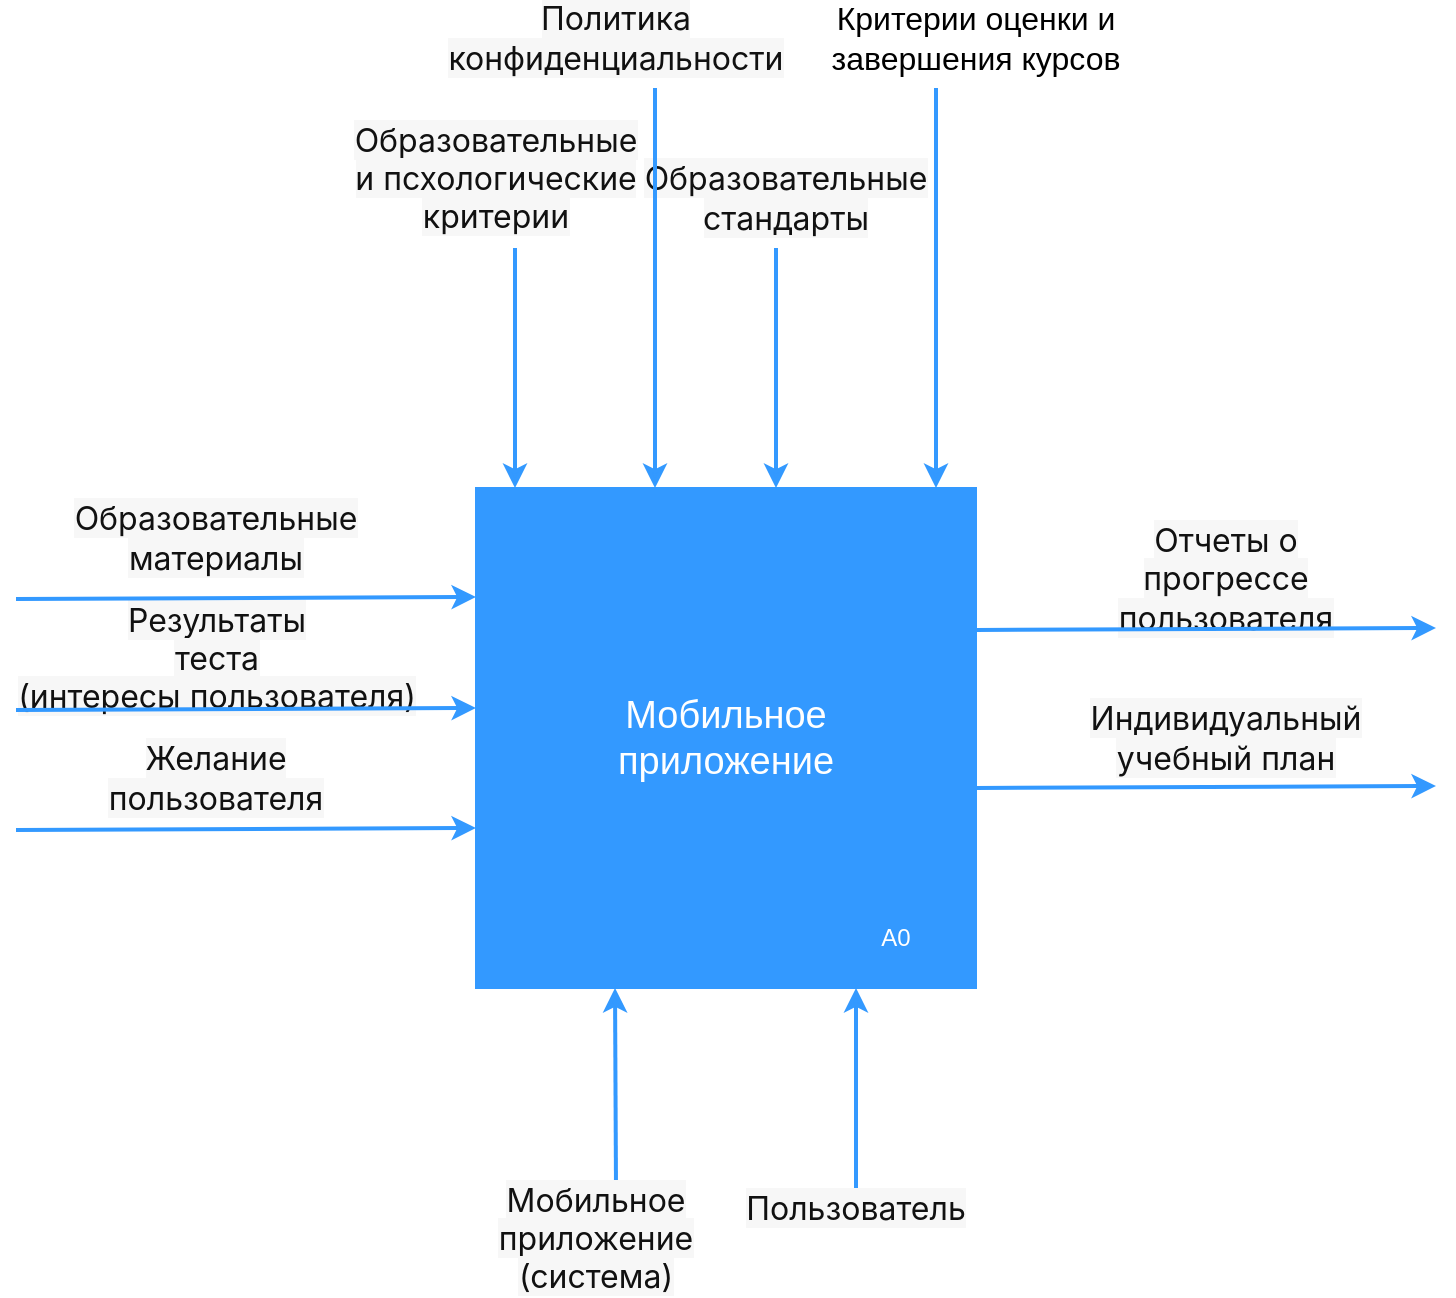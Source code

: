 <mxfile version="24.2.5" type="github">
  <diagram name="Page-1" id="7VGLKOKT5dSzX80ySC7q">
    <mxGraphModel dx="934" dy="1124" grid="1" gridSize="10" guides="1" tooltips="1" connect="1" arrows="1" fold="1" page="1" pageScale="1" pageWidth="850" pageHeight="1100" math="0" shadow="0">
      <root>
        <mxCell id="0" />
        <mxCell id="1" parent="0" />
        <mxCell id="OYTl02B_hHZIrlQEB5hF-5" value="" style="group" vertex="1" connectable="0" parent="1">
          <mxGeometry x="300" y="390" width="250" height="250" as="geometry" />
        </mxCell>
        <mxCell id="OYTl02B_hHZIrlQEB5hF-1" value="" style="whiteSpace=wrap;html=1;aspect=fixed;strokeColor=#3399FF;fillColor=#3399FF;" vertex="1" parent="OYTl02B_hHZIrlQEB5hF-5">
          <mxGeometry width="250" height="250" as="geometry" />
        </mxCell>
        <mxCell id="OYTl02B_hHZIrlQEB5hF-3" value="&lt;font color=&quot;#ffffff&quot;&gt;A0&lt;/font&gt;" style="text;html=1;align=center;verticalAlign=middle;whiteSpace=wrap;rounded=0;" vertex="1" parent="OYTl02B_hHZIrlQEB5hF-5">
          <mxGeometry x="180" y="210" width="60" height="30" as="geometry" />
        </mxCell>
        <mxCell id="OYTl02B_hHZIrlQEB5hF-4" value="&lt;font style=&quot;font-size: 19px;&quot; color=&quot;#ffffff&quot;&gt;Мобильное приложение&lt;/font&gt;" style="text;html=1;align=center;verticalAlign=middle;whiteSpace=wrap;rounded=0;" vertex="1" parent="OYTl02B_hHZIrlQEB5hF-5">
          <mxGeometry x="75" y="100" width="100" height="50" as="geometry" />
        </mxCell>
        <mxCell id="OYTl02B_hHZIrlQEB5hF-8" value="&lt;div style=&quot;&quot;&gt;&lt;font face=&quot;-apple-system, Roboto, SegoeUI, Segoe UI, Helvetica Neue, Helvetica, Microsoft YaHei, Meiryo UI, Meiryo, Arial Unicode MS, sans-serif&quot; color=&quot;#111111&quot;&gt;&lt;span style=&quot;font-size: 16px; background-color: rgb(247, 247, 247);&quot;&gt;Политика&lt;/span&gt;&lt;/font&gt;&lt;/div&gt;&lt;div style=&quot;&quot;&gt;&lt;font face=&quot;-apple-system, Roboto, SegoeUI, Segoe UI, Helvetica Neue, Helvetica, Microsoft YaHei, Meiryo UI, Meiryo, Arial Unicode MS, sans-serif&quot; color=&quot;#111111&quot;&gt;&lt;span style=&quot;font-size: 16px; background-color: rgb(247, 247, 247);&quot;&gt;конфиденциальности&lt;/span&gt;&lt;/font&gt;&lt;/div&gt;" style="text;html=1;align=center;verticalAlign=middle;whiteSpace=wrap;rounded=0;" vertex="1" parent="1">
          <mxGeometry x="280" y="150" width="180" height="30" as="geometry" />
        </mxCell>
        <mxCell id="OYTl02B_hHZIrlQEB5hF-9" value="&lt;div style=&quot;&quot;&gt;&lt;font face=&quot;-apple-system, Roboto, SegoeUI, Segoe UI, Helvetica Neue, Helvetica, Microsoft YaHei, Meiryo UI, Meiryo, Arial Unicode MS, sans-serif&quot; color=&quot;#111111&quot;&gt;&lt;span style=&quot;font-size: 16px; background-color: rgb(247, 247, 247);&quot;&gt;Образовательные&lt;/span&gt;&lt;/font&gt;&lt;/div&gt;&lt;div style=&quot;&quot;&gt;&lt;font face=&quot;-apple-system, Roboto, SegoeUI, Segoe UI, Helvetica Neue, Helvetica, Microsoft YaHei, Meiryo UI, Meiryo, Arial Unicode MS, sans-serif&quot; color=&quot;#111111&quot;&gt;&lt;span style=&quot;font-size: 16px; background-color: rgb(247, 247, 247);&quot;&gt;и псхологические&lt;/span&gt;&lt;/font&gt;&lt;/div&gt;&lt;div style=&quot;&quot;&gt;&lt;font face=&quot;-apple-system, Roboto, SegoeUI, Segoe UI, Helvetica Neue, Helvetica, Microsoft YaHei, Meiryo UI, Meiryo, Arial Unicode MS, sans-serif&quot; color=&quot;#111111&quot;&gt;&lt;span style=&quot;font-size: 16px; background-color: rgb(247, 247, 247);&quot;&gt;критерии&lt;/span&gt;&lt;/font&gt;&lt;/div&gt;" style="text;html=1;align=center;verticalAlign=middle;whiteSpace=wrap;rounded=0;" vertex="1" parent="1">
          <mxGeometry x="280" y="220" width="60" height="30" as="geometry" />
        </mxCell>
        <mxCell id="OYTl02B_hHZIrlQEB5hF-11" value="&lt;div style=&quot;&quot;&gt;&lt;font face=&quot;-apple-system, Roboto, SegoeUI, Segoe UI, Helvetica Neue, Helvetica, Microsoft YaHei, Meiryo UI, Meiryo, Arial Unicode MS, sans-serif&quot; color=&quot;#111111&quot;&gt;&lt;span style=&quot;font-size: 16px; background-color: rgb(247, 247, 247);&quot;&gt;Образовательные материалы&lt;/span&gt;&lt;/font&gt;&lt;/div&gt;" style="text;html=1;align=center;verticalAlign=middle;whiteSpace=wrap;rounded=0;" vertex="1" parent="1">
          <mxGeometry x="140" y="400" width="60" height="30" as="geometry" />
        </mxCell>
        <mxCell id="OYTl02B_hHZIrlQEB5hF-12" value="&lt;div style=&quot;&quot;&gt;&lt;font face=&quot;-apple-system, Roboto, SegoeUI, Segoe UI, Helvetica Neue, Helvetica, Microsoft YaHei, Meiryo UI, Meiryo, Arial Unicode MS, sans-serif&quot; color=&quot;#111111&quot;&gt;&lt;span style=&quot;font-size: 16px; background-color: rgb(247, 247, 247);&quot;&gt;Желание пользователя&lt;/span&gt;&lt;/font&gt;&lt;/div&gt;" style="text;html=1;align=center;verticalAlign=middle;whiteSpace=wrap;rounded=0;" vertex="1" parent="1">
          <mxGeometry x="105" y="520" width="130" height="30" as="geometry" />
        </mxCell>
        <mxCell id="OYTl02B_hHZIrlQEB5hF-13" value="&lt;font face=&quot;-apple-system, Roboto, SegoeUI, Segoe UI, Helvetica Neue, Helvetica, Microsoft YaHei, Meiryo UI, Meiryo, Arial Unicode MS, sans-serif&quot; color=&quot;#111111&quot;&gt;&lt;span style=&quot;font-size: 16px; background-color: rgb(247, 247, 247);&quot;&gt;Отчеты о прогрессе пользователя&lt;/span&gt;&lt;/font&gt;&lt;div&gt;&lt;font face=&quot;-apple-system, Roboto, SegoeUI, Segoe UI, Helvetica Neue, Helvetica, Microsoft YaHei, Meiryo UI, Meiryo, Arial Unicode MS, sans-serif&quot; color=&quot;#111111&quot;&gt;&lt;span style=&quot;font-size: 16px; background-color: rgb(247, 247, 247);&quot;&gt;&lt;br&gt;&lt;/span&gt;&lt;/font&gt;&lt;/div&gt;" style="text;html=1;align=center;verticalAlign=middle;whiteSpace=wrap;rounded=0;" vertex="1" parent="1">
          <mxGeometry x="600" y="430" width="150" height="30" as="geometry" />
        </mxCell>
        <mxCell id="OYTl02B_hHZIrlQEB5hF-14" value="&lt;div style=&quot;&quot;&gt;&lt;font face=&quot;-apple-system, Roboto, SegoeUI, Segoe UI, Helvetica Neue, Helvetica, Microsoft YaHei, Meiryo UI, Meiryo, Arial Unicode MS, sans-serif&quot; color=&quot;#111111&quot;&gt;&lt;span style=&quot;font-size: 16px; background-color: rgb(247, 247, 247);&quot;&gt;Образовательные&lt;/span&gt;&lt;/font&gt;&lt;/div&gt;&lt;div style=&quot;&quot;&gt;&lt;font face=&quot;-apple-system, Roboto, SegoeUI, Segoe UI, Helvetica Neue, Helvetica, Microsoft YaHei, Meiryo UI, Meiryo, Arial Unicode MS, sans-serif&quot; color=&quot;#111111&quot;&gt;&lt;span style=&quot;font-size: 16px; background-color: rgb(247, 247, 247);&quot;&gt;стандарты&lt;/span&gt;&lt;/font&gt;&lt;/div&gt;" style="text;html=1;align=center;verticalAlign=middle;whiteSpace=wrap;rounded=0;" vertex="1" parent="1">
          <mxGeometry x="425" y="230" width="60" height="30" as="geometry" />
        </mxCell>
        <mxCell id="OYTl02B_hHZIrlQEB5hF-15" value="&lt;font face=&quot;-apple-system, Roboto, SegoeUI, Segoe UI, Helvetica Neue, Helvetica, Microsoft YaHei, Meiryo UI, Meiryo, Arial Unicode MS, sans-serif&quot; color=&quot;#111111&quot;&gt;&lt;span style=&quot;font-size: 16px; background-color: rgb(247, 247, 247);&quot;&gt;Пользователь&lt;/span&gt;&lt;/font&gt;" style="text;html=1;align=center;verticalAlign=middle;whiteSpace=wrap;rounded=0;" vertex="1" parent="1">
          <mxGeometry x="460" y="720" width="60" height="60" as="geometry" />
        </mxCell>
        <mxCell id="OYTl02B_hHZIrlQEB5hF-17" value="&lt;div style=&quot;&quot;&gt;&lt;font face=&quot;-apple-system, Roboto, SegoeUI, Segoe UI, Helvetica Neue, Helvetica, Microsoft YaHei, Meiryo UI, Meiryo, Arial Unicode MS, sans-serif&quot; color=&quot;#111111&quot;&gt;&lt;span style=&quot;font-size: 16px; background-color: rgb(247, 247, 247);&quot;&gt;Результаты&lt;/span&gt;&lt;/font&gt;&lt;/div&gt;&lt;div style=&quot;&quot;&gt;&lt;font face=&quot;-apple-system, Roboto, SegoeUI, Segoe UI, Helvetica Neue, Helvetica, Microsoft YaHei, Meiryo UI, Meiryo, Arial Unicode MS, sans-serif&quot; color=&quot;#111111&quot;&gt;&lt;span style=&quot;font-size: 16px; background-color: rgb(247, 247, 247);&quot;&gt;теста&lt;/span&gt;&lt;/font&gt;&lt;/div&gt;&lt;div style=&quot;&quot;&gt;&lt;font face=&quot;-apple-system, Roboto, SegoeUI, Segoe UI, Helvetica Neue, Helvetica, Microsoft YaHei, Meiryo UI, Meiryo, Arial Unicode MS, sans-serif&quot; color=&quot;#111111&quot;&gt;&lt;span style=&quot;font-size: 16px; background-color: rgb(247, 247, 247);&quot;&gt;(интересы пользователя)&lt;/span&gt;&lt;/font&gt;&lt;/div&gt;" style="text;html=1;align=center;verticalAlign=middle;whiteSpace=wrap;rounded=0;" vertex="1" parent="1">
          <mxGeometry x="67.5" y="460" width="205" height="30" as="geometry" />
        </mxCell>
        <mxCell id="OYTl02B_hHZIrlQEB5hF-18" value="&lt;div&gt;&lt;font face=&quot;-apple-system, Roboto, SegoeUI, Segoe UI, Helvetica Neue, Helvetica, Microsoft YaHei, Meiryo UI, Meiryo, Arial Unicode MS, sans-serif&quot; color=&quot;#111111&quot;&gt;&lt;span style=&quot;font-size: 16px; background-color: rgb(247, 247, 247);&quot;&gt;Индивидуальный учебный план&lt;/span&gt;&lt;/font&gt;&lt;/div&gt;" style="text;html=1;align=center;verticalAlign=middle;whiteSpace=wrap;rounded=0;" vertex="1" parent="1">
          <mxGeometry x="600" y="500" width="150" height="30" as="geometry" />
        </mxCell>
        <mxCell id="OYTl02B_hHZIrlQEB5hF-19" value="" style="endArrow=classic;html=1;rounded=0;strokeWidth=2;strokeColor=#3399FF;" edge="1" parent="1">
          <mxGeometry width="50" height="50" relative="1" as="geometry">
            <mxPoint x="70" y="445.5" as="sourcePoint" />
            <mxPoint x="300" y="444.5" as="targetPoint" />
          </mxGeometry>
        </mxCell>
        <mxCell id="OYTl02B_hHZIrlQEB5hF-20" value="" style="endArrow=classic;html=1;rounded=0;strokeWidth=2;strokeColor=#3399FF;" edge="1" parent="1">
          <mxGeometry width="50" height="50" relative="1" as="geometry">
            <mxPoint x="70" y="501" as="sourcePoint" />
            <mxPoint x="300" y="500" as="targetPoint" />
          </mxGeometry>
        </mxCell>
        <mxCell id="OYTl02B_hHZIrlQEB5hF-21" value="" style="endArrow=classic;html=1;rounded=0;strokeWidth=2;strokeColor=#3399FF;" edge="1" parent="1">
          <mxGeometry width="50" height="50" relative="1" as="geometry">
            <mxPoint x="70" y="561" as="sourcePoint" />
            <mxPoint x="300" y="560" as="targetPoint" />
          </mxGeometry>
        </mxCell>
        <mxCell id="OYTl02B_hHZIrlQEB5hF-22" value="" style="endArrow=classic;html=1;rounded=0;strokeWidth=2;strokeColor=#3399FF;" edge="1" parent="1">
          <mxGeometry width="50" height="50" relative="1" as="geometry">
            <mxPoint x="550" y="461" as="sourcePoint" />
            <mxPoint x="780" y="460" as="targetPoint" />
          </mxGeometry>
        </mxCell>
        <mxCell id="OYTl02B_hHZIrlQEB5hF-23" value="" style="endArrow=classic;html=1;rounded=0;strokeWidth=2;strokeColor=#3399FF;" edge="1" parent="1">
          <mxGeometry width="50" height="50" relative="1" as="geometry">
            <mxPoint x="550" y="540" as="sourcePoint" />
            <mxPoint x="780" y="539" as="targetPoint" />
          </mxGeometry>
        </mxCell>
        <mxCell id="OYTl02B_hHZIrlQEB5hF-24" value="" style="endArrow=classic;html=1;rounded=0;strokeWidth=2;strokeColor=#3399FF;entryX=0.216;entryY=0;entryDx=0;entryDy=0;entryPerimeter=0;" edge="1" parent="1">
          <mxGeometry width="50" height="50" relative="1" as="geometry">
            <mxPoint x="319.5" y="270" as="sourcePoint" />
            <mxPoint x="319.5" y="390" as="targetPoint" />
          </mxGeometry>
        </mxCell>
        <mxCell id="OYTl02B_hHZIrlQEB5hF-26" value="" style="endArrow=classic;html=1;rounded=0;strokeWidth=2;strokeColor=#3399FF;entryX=0.216;entryY=0;entryDx=0;entryDy=0;entryPerimeter=0;" edge="1" parent="1">
          <mxGeometry width="50" height="50" relative="1" as="geometry">
            <mxPoint x="389.5" y="190" as="sourcePoint" />
            <mxPoint x="389.5" y="390" as="targetPoint" />
          </mxGeometry>
        </mxCell>
        <mxCell id="OYTl02B_hHZIrlQEB5hF-27" value="" style="endArrow=classic;html=1;rounded=0;strokeWidth=2;strokeColor=#3399FF;entryX=0.216;entryY=0;entryDx=0;entryDy=0;entryPerimeter=0;" edge="1" parent="1">
          <mxGeometry width="50" height="50" relative="1" as="geometry">
            <mxPoint x="450" y="270" as="sourcePoint" />
            <mxPoint x="450" y="390" as="targetPoint" />
          </mxGeometry>
        </mxCell>
        <mxCell id="OYTl02B_hHZIrlQEB5hF-28" value="" style="endArrow=classic;html=1;rounded=0;strokeWidth=2;strokeColor=#3399FF;" edge="1" parent="1">
          <mxGeometry width="50" height="50" relative="1" as="geometry">
            <mxPoint x="370" y="740" as="sourcePoint" />
            <mxPoint x="369.5" y="640" as="targetPoint" />
          </mxGeometry>
        </mxCell>
        <mxCell id="OYTl02B_hHZIrlQEB5hF-30" value="" style="endArrow=classic;html=1;rounded=0;strokeWidth=2;strokeColor=#3399FF;" edge="1" parent="1">
          <mxGeometry width="50" height="50" relative="1" as="geometry">
            <mxPoint x="490" y="740" as="sourcePoint" />
            <mxPoint x="490" y="640" as="targetPoint" />
          </mxGeometry>
        </mxCell>
        <mxCell id="OYTl02B_hHZIrlQEB5hF-32" value="&lt;font face=&quot;-apple-system, Roboto, SegoeUI, Segoe UI, Helvetica Neue, Helvetica, Microsoft YaHei, Meiryo UI, Meiryo, Arial Unicode MS, sans-serif&quot; color=&quot;#111111&quot;&gt;&lt;span style=&quot;font-size: 16px; background-color: rgb(247, 247, 247);&quot;&gt;Мобильное приложение&lt;/span&gt;&lt;/font&gt;&lt;div&gt;&lt;font face=&quot;-apple-system, Roboto, SegoeUI, Segoe UI, Helvetica Neue, Helvetica, Microsoft YaHei, Meiryo UI, Meiryo, Arial Unicode MS, sans-serif&quot; color=&quot;#111111&quot;&gt;&lt;span style=&quot;font-size: 16px; background-color: rgb(247, 247, 247);&quot;&gt;(система)&lt;/span&gt;&lt;/font&gt;&lt;/div&gt;" style="text;html=1;align=center;verticalAlign=middle;whiteSpace=wrap;rounded=0;" vertex="1" parent="1">
          <mxGeometry x="330" y="750" width="60" height="30" as="geometry" />
        </mxCell>
        <mxCell id="OYTl02B_hHZIrlQEB5hF-37" value="" style="endArrow=classic;html=1;rounded=0;strokeWidth=2;strokeColor=#3399FF;entryX=0.216;entryY=0;entryDx=0;entryDy=0;entryPerimeter=0;" edge="1" parent="1">
          <mxGeometry width="50" height="50" relative="1" as="geometry">
            <mxPoint x="530" y="190" as="sourcePoint" />
            <mxPoint x="530" y="390" as="targetPoint" />
          </mxGeometry>
        </mxCell>
        <mxCell id="OYTl02B_hHZIrlQEB5hF-40" value="&lt;div style=&quot;&quot;&gt;&lt;span style=&quot;font-size: 16px;&quot;&gt;Критерии оценки и завершения курсов&lt;/span&gt;&lt;br&gt;&lt;/div&gt;" style="text;html=1;align=center;verticalAlign=middle;whiteSpace=wrap;rounded=0;" vertex="1" parent="1">
          <mxGeometry x="460" y="150" width="180" height="30" as="geometry" />
        </mxCell>
      </root>
    </mxGraphModel>
  </diagram>
</mxfile>
